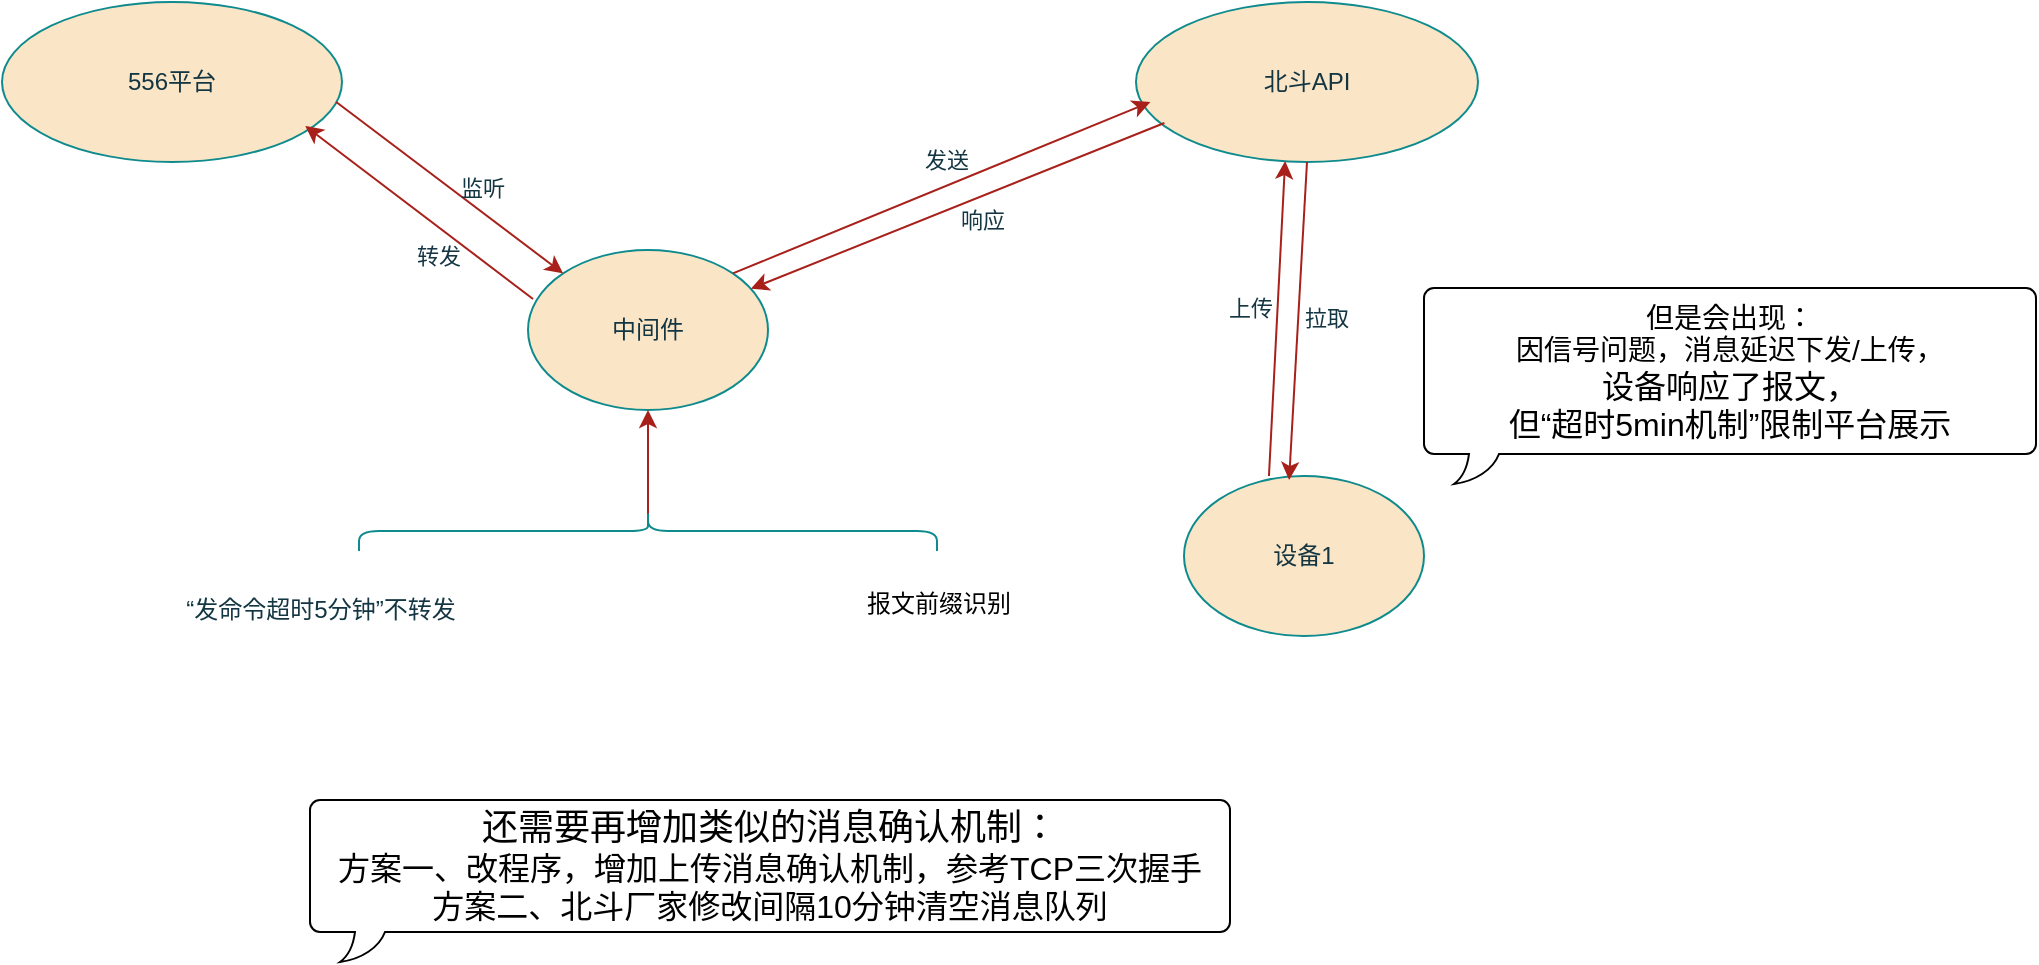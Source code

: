 <mxfile version="27.0.6">
  <diagram id="5jEfxVwqZtwkkLB00oML" name="Page-1">
    <mxGraphModel dx="1985" dy="971" grid="0" gridSize="10" guides="1" tooltips="1" connect="1" arrows="1" fold="1" page="0" pageScale="1" pageWidth="827" pageHeight="1169" math="0" shadow="0">
      <root>
        <mxCell id="0" />
        <mxCell id="1" parent="0" />
        <mxCell id="sxp22dgJaoITWx5tHbdO-2" value="北斗API" style="ellipse;whiteSpace=wrap;html=1;labelBackgroundColor=none;fillColor=#FAE5C7;strokeColor=#0F8B8D;fontColor=#143642;" parent="1" vertex="1">
          <mxGeometry x="39" y="-247" width="171" height="80" as="geometry" />
        </mxCell>
        <mxCell id="sxp22dgJaoITWx5tHbdO-3" value="设备1" style="ellipse;whiteSpace=wrap;html=1;labelBackgroundColor=none;fillColor=#FAE5C7;strokeColor=#0F8B8D;fontColor=#143642;" parent="1" vertex="1">
          <mxGeometry x="63" y="-10" width="120" height="80" as="geometry" />
        </mxCell>
        <mxCell id="sxp22dgJaoITWx5tHbdO-5" value="中间件" style="ellipse;whiteSpace=wrap;html=1;labelBackgroundColor=none;fillColor=#FAE5C7;strokeColor=#0F8B8D;fontColor=#143642;" parent="1" vertex="1">
          <mxGeometry x="-265" y="-123" width="120" height="80" as="geometry" />
        </mxCell>
        <mxCell id="sxp22dgJaoITWx5tHbdO-6" value="556平台" style="ellipse;whiteSpace=wrap;html=1;labelBackgroundColor=none;fillColor=#FAE5C7;strokeColor=#0F8B8D;fontColor=#143642;" parent="1" vertex="1">
          <mxGeometry x="-528" y="-247" width="170" height="80" as="geometry" />
        </mxCell>
        <mxCell id="sxp22dgJaoITWx5tHbdO-9" value="" style="endArrow=classic;html=1;rounded=0;entryX=0.892;entryY=0.775;entryDx=0;entryDy=0;entryPerimeter=0;exitX=0.021;exitY=0.306;exitDx=0;exitDy=0;exitPerimeter=0;labelBackgroundColor=none;strokeColor=#A8201A;fontColor=default;" parent="1" source="sxp22dgJaoITWx5tHbdO-5" target="sxp22dgJaoITWx5tHbdO-6" edge="1">
          <mxGeometry width="50" height="50" relative="1" as="geometry">
            <mxPoint x="-451" y="-36" as="sourcePoint" />
            <mxPoint x="-401" y="-86" as="targetPoint" />
          </mxGeometry>
        </mxCell>
        <mxCell id="sxp22dgJaoITWx5tHbdO-20" value="转发" style="edgeLabel;html=1;align=center;verticalAlign=middle;resizable=0;points=[];labelBackgroundColor=none;fontColor=#143642;" parent="sxp22dgJaoITWx5tHbdO-9" vertex="1" connectable="0">
          <mxGeometry x="-0.15" y="-1" relative="1" as="geometry">
            <mxPoint y="16" as="offset" />
          </mxGeometry>
        </mxCell>
        <mxCell id="sxp22dgJaoITWx5tHbdO-10" value="" style="endArrow=classic;html=1;rounded=0;exitX=0.983;exitY=0.625;exitDx=0;exitDy=0;exitPerimeter=0;entryX=0;entryY=0;entryDx=0;entryDy=0;labelBackgroundColor=none;strokeColor=#A8201A;fontColor=default;" parent="1" source="sxp22dgJaoITWx5tHbdO-6" target="sxp22dgJaoITWx5tHbdO-5" edge="1">
          <mxGeometry width="50" height="50" relative="1" as="geometry">
            <mxPoint x="-426" y="-15" as="sourcePoint" />
            <mxPoint x="-255" y="-111" as="targetPoint" />
          </mxGeometry>
        </mxCell>
        <mxCell id="sxp22dgJaoITWx5tHbdO-19" value="监听" style="edgeLabel;html=1;align=center;verticalAlign=middle;resizable=0;points=[];labelBackgroundColor=none;fontColor=#143642;" parent="sxp22dgJaoITWx5tHbdO-10" vertex="1" connectable="0">
          <mxGeometry x="0.289" y="-1" relative="1" as="geometry">
            <mxPoint y="-13" as="offset" />
          </mxGeometry>
        </mxCell>
        <mxCell id="sxp22dgJaoITWx5tHbdO-13" value="" style="endArrow=classic;html=1;rounded=0;entryX=0.436;entryY=0.994;entryDx=0;entryDy=0;exitX=0.354;exitY=0;exitDx=0;exitDy=0;exitPerimeter=0;entryPerimeter=0;labelBackgroundColor=none;strokeColor=#A8201A;fontColor=default;" parent="1" source="sxp22dgJaoITWx5tHbdO-3" target="sxp22dgJaoITWx5tHbdO-2" edge="1">
          <mxGeometry width="50" height="50" relative="1" as="geometry">
            <mxPoint x="209" y="-57" as="sourcePoint" />
            <mxPoint x="104" y="-141" as="targetPoint" />
          </mxGeometry>
        </mxCell>
        <mxCell id="sxp22dgJaoITWx5tHbdO-27" value="上传" style="edgeLabel;html=1;align=center;verticalAlign=middle;resizable=0;points=[];labelBackgroundColor=none;fontColor=#143642;" parent="sxp22dgJaoITWx5tHbdO-13" vertex="1" connectable="0">
          <mxGeometry x="0.069" y="2" relative="1" as="geometry">
            <mxPoint x="-12" as="offset" />
          </mxGeometry>
        </mxCell>
        <mxCell id="sxp22dgJaoITWx5tHbdO-14" value="" style="endArrow=classic;html=1;rounded=0;exitX=0.5;exitY=1;exitDx=0;exitDy=0;entryX=0.438;entryY=0.025;entryDx=0;entryDy=0;entryPerimeter=0;labelBackgroundColor=none;strokeColor=#A8201A;fontColor=default;" parent="1" source="sxp22dgJaoITWx5tHbdO-2" target="sxp22dgJaoITWx5tHbdO-3" edge="1">
          <mxGeometry width="50" height="50" relative="1" as="geometry">
            <mxPoint x="134" y="-170" as="sourcePoint" />
            <mxPoint x="118" y="-17" as="targetPoint" />
          </mxGeometry>
        </mxCell>
        <mxCell id="sxp22dgJaoITWx5tHbdO-26" value="拉取" style="edgeLabel;html=1;align=center;verticalAlign=middle;resizable=0;points=[];labelBackgroundColor=none;fontColor=#143642;" parent="sxp22dgJaoITWx5tHbdO-14" vertex="1" connectable="0">
          <mxGeometry x="-0.021" y="-2" relative="1" as="geometry">
            <mxPoint x="16" as="offset" />
          </mxGeometry>
        </mxCell>
        <mxCell id="sxp22dgJaoITWx5tHbdO-15" value="" style="endArrow=classic;html=1;rounded=0;exitX=0.083;exitY=0.756;exitDx=0;exitDy=0;exitPerimeter=0;labelBackgroundColor=none;strokeColor=#A8201A;fontColor=default;" parent="1" source="sxp22dgJaoITWx5tHbdO-2" target="sxp22dgJaoITWx5tHbdO-5" edge="1">
          <mxGeometry width="50" height="50" relative="1" as="geometry">
            <mxPoint x="-4" y="-128" as="sourcePoint" />
            <mxPoint x="-101" y="-208" as="targetPoint" />
          </mxGeometry>
        </mxCell>
        <mxCell id="sxp22dgJaoITWx5tHbdO-21" value="响应" style="edgeLabel;html=1;align=center;verticalAlign=middle;resizable=0;points=[];labelBackgroundColor=none;fontColor=#143642;" parent="sxp22dgJaoITWx5tHbdO-15" vertex="1" connectable="0">
          <mxGeometry x="-0.117" y="-1" relative="1" as="geometry">
            <mxPoint y="13" as="offset" />
          </mxGeometry>
        </mxCell>
        <mxCell id="sxp22dgJaoITWx5tHbdO-16" value="" style="endArrow=classic;html=1;rounded=0;exitX=1;exitY=0;exitDx=0;exitDy=0;entryX=0.042;entryY=0.625;entryDx=0;entryDy=0;entryPerimeter=0;labelBackgroundColor=none;strokeColor=#A8201A;fontColor=default;" parent="1" source="sxp22dgJaoITWx5tHbdO-5" target="sxp22dgJaoITWx5tHbdO-2" edge="1">
          <mxGeometry width="50" height="50" relative="1" as="geometry">
            <mxPoint x="-102" y="-226" as="sourcePoint" />
            <mxPoint x="3" y="-140" as="targetPoint" />
          </mxGeometry>
        </mxCell>
        <mxCell id="sxp22dgJaoITWx5tHbdO-24" value="发送" style="edgeLabel;html=1;align=center;verticalAlign=middle;resizable=0;points=[];labelBackgroundColor=none;fontColor=#143642;" parent="sxp22dgJaoITWx5tHbdO-16" vertex="1" connectable="0">
          <mxGeometry x="0.025" y="1" relative="1" as="geometry">
            <mxPoint y="-12" as="offset" />
          </mxGeometry>
        </mxCell>
        <mxCell id="xRpIABg2I_OMiTRP1_z1-4" value="“发命令超时5分钟”不转发" style="text;html=1;align=center;verticalAlign=middle;resizable=0;points=[];autosize=1;strokeColor=none;fillColor=none;labelBackgroundColor=none;fontColor=#143642;" parent="1" vertex="1">
          <mxGeometry x="-446" y="44" width="153" height="26" as="geometry" />
        </mxCell>
        <mxCell id="xRpIABg2I_OMiTRP1_z1-9" style="edgeStyle=orthogonalEdgeStyle;rounded=0;orthogonalLoop=1;jettySize=auto;html=1;exitX=0.1;exitY=0.5;exitDx=0;exitDy=0;exitPerimeter=0;entryX=0.5;entryY=1;entryDx=0;entryDy=0;strokeColor=#A8201A;fontColor=#143642;fillColor=#FAE5C7;" parent="1" source="xRpIABg2I_OMiTRP1_z1-7" target="sxp22dgJaoITWx5tHbdO-5" edge="1">
          <mxGeometry relative="1" as="geometry" />
        </mxCell>
        <mxCell id="xRpIABg2I_OMiTRP1_z1-7" value="" style="shape=curlyBracket;whiteSpace=wrap;html=1;rounded=1;labelPosition=left;verticalLabelPosition=middle;align=right;verticalAlign=middle;strokeColor=#0F8B8D;fontColor=#143642;fillColor=#FAE5C7;rotation=90;size=0.5;" parent="1" vertex="1">
          <mxGeometry x="-215" y="-127" width="20" height="289" as="geometry" />
        </mxCell>
        <mxCell id="1OVgLaUYHCrjpHC6Mpth-5" value="报文前缀识别" style="text;html=1;align=center;verticalAlign=middle;resizable=0;points=[];autosize=1;strokeColor=none;fillColor=none;" vertex="1" parent="1">
          <mxGeometry x="-105" y="41" width="90" height="26" as="geometry" />
        </mxCell>
        <mxCell id="1OVgLaUYHCrjpHC6Mpth-19" value="&lt;span style=&quot;text-wrap: nowrap;&quot;&gt;&lt;font style=&quot;font-size: 18px;&quot;&gt;还需要再增加类似的消息确认机制：&lt;/font&gt;&lt;/span&gt;&lt;div style=&quot;text-wrap: nowrap;&quot;&gt;&lt;font size=&quot;3&quot;&gt;&lt;span style=&quot;background-color: transparent;&quot;&gt;方案一、改程序，&lt;/span&gt;&lt;span style=&quot;background-color: transparent;&quot;&gt;增加上传消息确认机制，参考TCP三次握手&lt;/span&gt;&lt;/font&gt;&lt;/div&gt;&lt;div style=&quot;text-wrap: nowrap;&quot;&gt;&lt;font size=&quot;3&quot;&gt;方案二、北斗厂家修改间隔10分钟清空消息队列&lt;/font&gt;&lt;/div&gt;" style="whiteSpace=wrap;html=1;shape=mxgraph.basic.roundRectCallout;dx=30;dy=15;size=5;boundedLbl=1;" vertex="1" parent="1">
          <mxGeometry x="-374" y="152" width="460" height="81" as="geometry" />
        </mxCell>
        <mxCell id="1OVgLaUYHCrjpHC6Mpth-20" value="&lt;font style=&quot;font-size: 14px;&quot;&gt;&lt;span style=&quot;text-wrap: nowrap;&quot;&gt;但是会出现：&lt;/span&gt;&lt;br style=&quot;text-wrap: nowrap;&quot;&gt;&lt;span style=&quot;text-wrap: nowrap;&quot;&gt;因信号问题，消息延迟下发/上传，&lt;/span&gt;&lt;/font&gt;&lt;div&gt;&lt;span style=&quot;text-wrap: nowrap;&quot;&gt;&lt;font size=&quot;3&quot;&gt;设备响应了报文，&lt;/font&gt;&lt;/span&gt;&lt;div&gt;&lt;span style=&quot;text-wrap: nowrap;&quot;&gt;&lt;font size=&quot;3&quot;&gt;但“超时5min机制”限制平台展示&lt;/font&gt;&lt;/span&gt;&lt;/div&gt;&lt;/div&gt;" style="whiteSpace=wrap;html=1;shape=mxgraph.basic.roundRectCallout;dx=30;dy=15;size=5;boundedLbl=1;" vertex="1" parent="1">
          <mxGeometry x="183" y="-104" width="306" height="98" as="geometry" />
        </mxCell>
      </root>
    </mxGraphModel>
  </diagram>
</mxfile>
